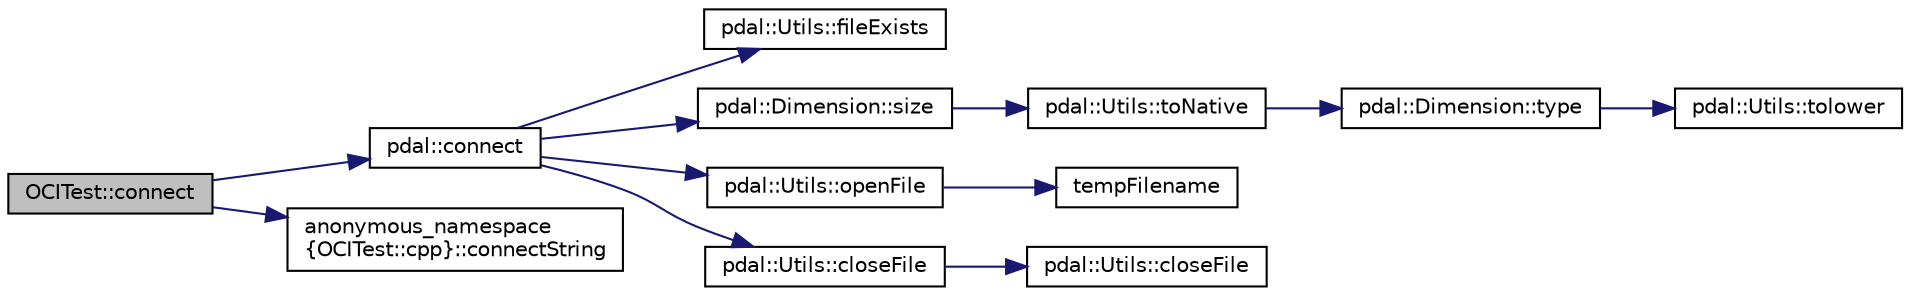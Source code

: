 digraph "OCITest::connect"
{
  edge [fontname="Helvetica",fontsize="10",labelfontname="Helvetica",labelfontsize="10"];
  node [fontname="Helvetica",fontsize="10",shape=record];
  rankdir="LR";
  Node1 [label="OCITest::connect",height=0.2,width=0.4,color="black", fillcolor="grey75", style="filled", fontcolor="black"];
  Node1 -> Node2 [color="midnightblue",fontsize="10",style="solid",fontname="Helvetica"];
  Node2 [label="pdal::connect",height=0.2,width=0.4,color="black", fillcolor="white", style="filled",URL="$namespacepdal.html#a923ba44d8815490512521c355b75c38b"];
  Node2 -> Node3 [color="midnightblue",fontsize="10",style="solid",fontname="Helvetica"];
  Node3 [label="pdal::Utils::fileExists",height=0.2,width=0.4,color="black", fillcolor="white", style="filled",URL="$namespacepdal_1_1Utils.html#aa7cd618aca677bff881c1c14fbeebe72"];
  Node2 -> Node4 [color="midnightblue",fontsize="10",style="solid",fontname="Helvetica"];
  Node4 [label="pdal::Dimension::size",height=0.2,width=0.4,color="black", fillcolor="white", style="filled",URL="$namespacepdal_1_1Dimension.html#acf81dae9d5946f3a941f9df154b2329b"];
  Node4 -> Node5 [color="midnightblue",fontsize="10",style="solid",fontname="Helvetica"];
  Node5 [label="pdal::Utils::toNative",height=0.2,width=0.4,color="black", fillcolor="white", style="filled",URL="$namespacepdal_1_1Utils.html#a59253304d0f929e3a3ea00f09636002f"];
  Node5 -> Node6 [color="midnightblue",fontsize="10",style="solid",fontname="Helvetica"];
  Node6 [label="pdal::Dimension::type",height=0.2,width=0.4,color="black", fillcolor="white", style="filled",URL="$namespacepdal_1_1Dimension.html#a880d689fed54aa3ded6f88c9e058c5d2"];
  Node6 -> Node7 [color="midnightblue",fontsize="10",style="solid",fontname="Helvetica"];
  Node7 [label="pdal::Utils::tolower",height=0.2,width=0.4,color="black", fillcolor="white", style="filled",URL="$namespacepdal_1_1Utils.html#a5268937cf695835e55392f752dc02cb2"];
  Node2 -> Node8 [color="midnightblue",fontsize="10",style="solid",fontname="Helvetica"];
  Node8 [label="pdal::Utils::openFile",height=0.2,width=0.4,color="black", fillcolor="white", style="filled",URL="$namespacepdal_1_1Utils.html#ac3322e84f8c5a998a344a5a606c74793"];
  Node8 -> Node9 [color="midnightblue",fontsize="10",style="solid",fontname="Helvetica"];
  Node9 [label="tempFilename",height=0.2,width=0.4,color="black", fillcolor="white", style="filled",URL="$SQLiteTest_8cpp.html#afdd1742979cee35fe1879794bd7ff3a4"];
  Node2 -> Node10 [color="midnightblue",fontsize="10",style="solid",fontname="Helvetica"];
  Node10 [label="pdal::Utils::closeFile",height=0.2,width=0.4,color="black", fillcolor="white", style="filled",URL="$namespacepdal_1_1Utils.html#aad48cdff8e3ff3d13c7a273583870185"];
  Node10 -> Node11 [color="midnightblue",fontsize="10",style="solid",fontname="Helvetica"];
  Node11 [label="pdal::Utils::closeFile",height=0.2,width=0.4,color="black", fillcolor="white", style="filled",URL="$namespacepdal_1_1Utils.html#a6ce7036b0912ba81b1f1a876b2772a34"];
  Node1 -> Node12 [color="midnightblue",fontsize="10",style="solid",fontname="Helvetica"];
  Node12 [label="anonymous_namespace\l\{OCITest::cpp\}::connectString",height=0.2,width=0.4,color="black", fillcolor="white", style="filled",URL="$namespaceanonymous__namespace_02OCITest_8cpp_03.html#a16b0d908e41f34b0693fc46ce9c44aef"];
}
